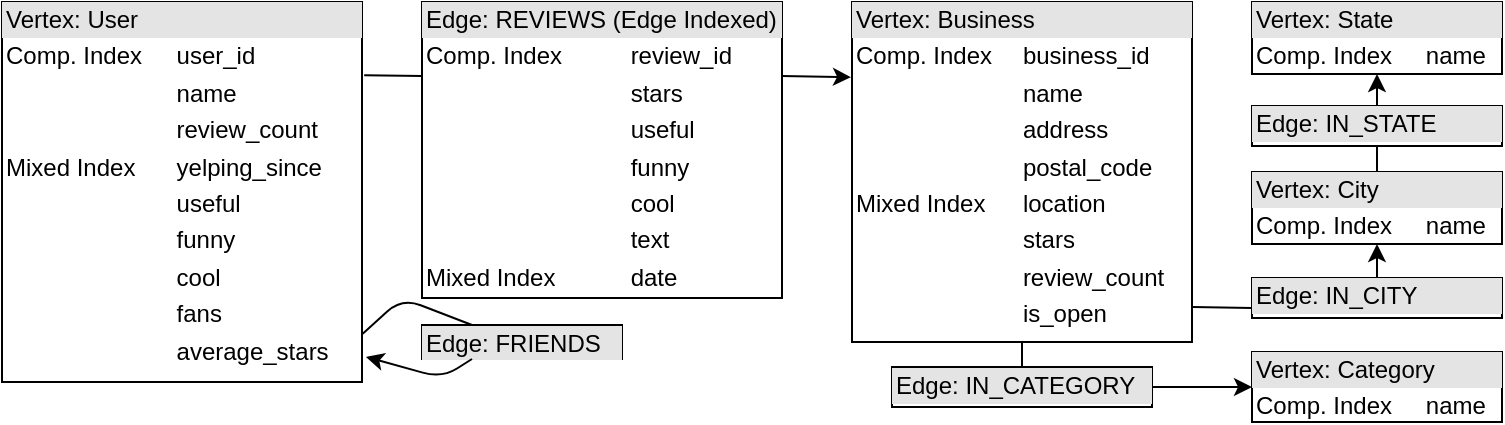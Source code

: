 <mxfile version="12.2.3" type="device" pages="1"><diagram id="NwQjBXzm_egFfH6iz95A" name="Page-1"><mxGraphModel dx="1173" dy="638" grid="1" gridSize="10" guides="1" tooltips="1" connect="1" arrows="1" fold="1" page="1" pageScale="1" pageWidth="850" pageHeight="1100" math="0" shadow="0"><root><mxCell id="0"/><mxCell id="1" parent="0"/><mxCell id="M6VFCCf4fbQVGGwepapb-1" value="&lt;div style=&quot;box-sizing: border-box ; width: 100% ; background: #e4e4e4 ; padding: 2px&quot;&gt;Edge: REVIEWS (Edge Indexed)&lt;/div&gt;&lt;table style=&quot;width: 100% ; font-size: 1em&quot; cellpadding=&quot;2&quot; cellspacing=&quot;0&quot;&gt;&lt;tbody&gt;&lt;tr&gt;&lt;td&gt;Comp. Index&lt;/td&gt;&lt;td&gt;review_id&lt;/td&gt;&lt;/tr&gt;&lt;tr&gt;&lt;td&gt;&lt;br&gt;&lt;/td&gt;&lt;td&gt;stars&lt;/td&gt;&lt;/tr&gt;&lt;tr&gt;&lt;td&gt;&lt;br&gt;&lt;/td&gt;&lt;td&gt;useful&lt;/td&gt;&lt;/tr&gt;&lt;tr&gt;&lt;td&gt;&lt;br&gt;&lt;/td&gt;&lt;td&gt;funny&lt;/td&gt;&lt;/tr&gt;&lt;tr&gt;&lt;td&gt;&lt;br&gt;&lt;/td&gt;&lt;td&gt;cool&lt;/td&gt;&lt;/tr&gt;&lt;tr&gt;&lt;td&gt;&lt;br&gt;&lt;/td&gt;&lt;td&gt;text&lt;/td&gt;&lt;/tr&gt;&lt;tr&gt;&lt;td&gt;Mixed Index&lt;/td&gt;&lt;td&gt;date&lt;/td&gt;&lt;/tr&gt;&lt;/tbody&gt;&lt;/table&gt;" style="verticalAlign=top;align=left;overflow=fill;html=1;" parent="1" vertex="1"><mxGeometry x="240" y="22" width="180" height="148" as="geometry"/></mxCell><mxCell id="M6VFCCf4fbQVGGwepapb-2" value="&lt;div style=&quot;box-sizing: border-box ; width: 100% ; background: #e4e4e4 ; padding: 2px&quot;&gt;Vertex: Business&lt;/div&gt;&lt;table style=&quot;width: 100% ; font-size: 1em&quot; cellpadding=&quot;2&quot; cellspacing=&quot;0&quot;&gt;&lt;tbody&gt;&lt;tr&gt;&lt;td&gt;Comp. Index&lt;/td&gt;&lt;td&gt;business_id&lt;/td&gt;&lt;/tr&gt;&lt;tr&gt;&lt;td&gt;&lt;br&gt;&lt;/td&gt;&lt;td&gt;name&lt;/td&gt;&lt;/tr&gt;&lt;tr&gt;&lt;td&gt;&lt;br&gt;&lt;/td&gt;&lt;td&gt;address&lt;/td&gt;&lt;/tr&gt;&lt;tr&gt;&lt;td&gt;&lt;br&gt;&lt;/td&gt;&lt;td&gt;postal_code&lt;/td&gt;&lt;/tr&gt;&lt;tr&gt;&lt;td&gt;Mixed Index&lt;/td&gt;&lt;td&gt;location&lt;/td&gt;&lt;/tr&gt;&lt;tr&gt;&lt;td&gt;&lt;br&gt;&lt;/td&gt;&lt;td&gt;stars&lt;/td&gt;&lt;/tr&gt;&lt;tr&gt;&lt;td&gt;&lt;br&gt;&lt;/td&gt;&lt;td&gt;review_count&lt;/td&gt;&lt;/tr&gt;&lt;tr&gt;&lt;td&gt;&lt;br&gt;&lt;/td&gt;&lt;td&gt;is_open&lt;/td&gt;&lt;/tr&gt;&lt;/tbody&gt;&lt;/table&gt;" style="verticalAlign=top;align=left;overflow=fill;html=1;" parent="1" vertex="1"><mxGeometry x="455" y="22" width="170" height="170" as="geometry"/></mxCell><mxCell id="M6VFCCf4fbQVGGwepapb-3" value="&lt;div style=&quot;box-sizing: border-box ; width: 100% ; background: #e4e4e4 ; padding: 2px&quot;&gt;Vertex: Category&lt;/div&gt;&lt;table style=&quot;width: 100% ; font-size: 1em&quot; cellpadding=&quot;2&quot; cellspacing=&quot;0&quot;&gt;&lt;tbody&gt;&lt;tr&gt;&lt;td&gt;Comp. Index&lt;/td&gt;&lt;td&gt;name&lt;/td&gt;&lt;/tr&gt;&lt;/tbody&gt;&lt;/table&gt;" style="verticalAlign=top;align=left;overflow=fill;html=1;" parent="1" vertex="1"><mxGeometry x="655" y="197" width="125" height="35" as="geometry"/></mxCell><mxCell id="M6VFCCf4fbQVGGwepapb-4" value="&lt;div style=&quot;box-sizing: border-box ; width: 100% ; background: #e4e4e4 ; padding: 2px&quot;&gt;Edge: FRIENDS&lt;/div&gt;&lt;table style=&quot;width: 100% ; font-size: 1em&quot; cellpadding=&quot;2&quot; cellspacing=&quot;0&quot;&gt;&lt;tbody&gt;&lt;/tbody&gt;&lt;/table&gt;" style="verticalAlign=top;align=left;overflow=fill;html=1;" parent="1" vertex="1"><mxGeometry x="240" y="183.5" width="100" height="17" as="geometry"/></mxCell><mxCell id="M6VFCCf4fbQVGGwepapb-5" value="&lt;div style=&quot;box-sizing: border-box ; width: 100% ; background: #e4e4e4 ; padding: 2px&quot;&gt;Vertex: User&lt;/div&gt;&lt;table style=&quot;width: 100% ; font-size: 1em&quot; cellpadding=&quot;2&quot; cellspacing=&quot;0&quot;&gt;&lt;tbody&gt;&lt;tr&gt;&lt;td&gt;Comp. Index&lt;/td&gt;&lt;td&gt;user_id&lt;/td&gt;&lt;/tr&gt;&lt;tr&gt;&lt;td&gt;&lt;br&gt;&lt;/td&gt;&lt;td&gt;name&lt;/td&gt;&lt;/tr&gt;&lt;tr&gt;&lt;td&gt;&lt;/td&gt;&lt;td&gt;review_count&lt;br&gt;&lt;/td&gt;&lt;/tr&gt;&lt;tr&gt;&lt;td&gt;Mixed Index&lt;/td&gt;&lt;td&gt;yelping_since&lt;/td&gt;&lt;/tr&gt;&lt;tr&gt;&lt;td&gt;&lt;br&gt;&lt;/td&gt;&lt;td&gt;useful&lt;/td&gt;&lt;/tr&gt;&lt;tr&gt;&lt;td&gt;&lt;br&gt;&lt;/td&gt;&lt;td&gt;funny&lt;/td&gt;&lt;/tr&gt;&lt;tr&gt;&lt;td&gt;&lt;br&gt;&lt;/td&gt;&lt;td&gt;cool&lt;/td&gt;&lt;/tr&gt;&lt;tr&gt;&lt;td&gt;&lt;br&gt;&lt;/td&gt;&lt;td&gt;fans&lt;/td&gt;&lt;/tr&gt;&lt;tr&gt;&lt;td&gt;&lt;br&gt;&lt;/td&gt;&lt;td&gt;average_stars&lt;/td&gt;&lt;/tr&gt;&lt;/tbody&gt;&lt;/table&gt;" style="verticalAlign=top;align=left;overflow=fill;html=1;" parent="1" vertex="1"><mxGeometry x="30" y="22" width="180" height="190" as="geometry"/></mxCell><mxCell id="M6VFCCf4fbQVGGwepapb-6" value="&lt;div style=&quot;box-sizing: border-box ; width: 100% ; background: #e4e4e4 ; padding: 2px&quot;&gt;Vertex: City&lt;/div&gt;&lt;table style=&quot;width: 100% ; font-size: 1em&quot; cellpadding=&quot;2&quot; cellspacing=&quot;0&quot;&gt;&lt;tbody&gt;&lt;tr&gt;&lt;td&gt;Comp. Index&lt;/td&gt;&lt;td&gt;name&lt;/td&gt;&lt;/tr&gt;&lt;tr&gt;&lt;td&gt;&lt;/td&gt;&lt;td&gt;&lt;br&gt;&lt;/td&gt;&lt;/tr&gt;&lt;/tbody&gt;&lt;/table&gt;" style="verticalAlign=top;align=left;overflow=fill;html=1;" parent="1" vertex="1"><mxGeometry x="655" y="107" width="125" height="36" as="geometry"/></mxCell><mxCell id="M6VFCCf4fbQVGGwepapb-7" value="&lt;div style=&quot;box-sizing: border-box ; width: 100% ; background: #e4e4e4 ; padding: 2px&quot;&gt;Edge: IN_CATEGORY&lt;/div&gt;&lt;table style=&quot;width: 100% ; font-size: 1em&quot; cellpadding=&quot;2&quot; cellspacing=&quot;0&quot;&gt;&lt;tbody&gt;&lt;/tbody&gt;&lt;/table&gt;" style="verticalAlign=top;align=left;overflow=fill;html=1;" parent="1" vertex="1"><mxGeometry x="475" y="204.5" width="130" height="20" as="geometry"/></mxCell><mxCell id="M6VFCCf4fbQVGGwepapb-26" value="&lt;div style=&quot;box-sizing: border-box ; width: 100% ; background: #e4e4e4 ; padding: 2px&quot;&gt;Vertex: State&lt;/div&gt;&lt;table style=&quot;width: 100% ; font-size: 1em&quot; cellpadding=&quot;2&quot; cellspacing=&quot;0&quot;&gt;&lt;tbody&gt;&lt;tr&gt;&lt;td&gt;Comp. Index&lt;/td&gt;&lt;td&gt;name&lt;/td&gt;&lt;/tr&gt;&lt;tr&gt;&lt;td&gt;&lt;/td&gt;&lt;td&gt;&lt;br&gt;&lt;/td&gt;&lt;/tr&gt;&lt;/tbody&gt;&lt;/table&gt;" style="verticalAlign=top;align=left;overflow=fill;html=1;" parent="1" vertex="1"><mxGeometry x="655" y="22" width="125" height="36" as="geometry"/></mxCell><mxCell id="M6VFCCf4fbQVGGwepapb-27" value="" style="endArrow=classic;html=1;entryX=-0.003;entryY=0.221;entryDx=0;entryDy=0;exitX=1;exitY=0.25;exitDx=0;exitDy=0;entryPerimeter=0;" parent="1" source="M6VFCCf4fbQVGGwepapb-1" target="M6VFCCf4fbQVGGwepapb-2" edge="1"><mxGeometry width="50" height="50" relative="1" as="geometry"><mxPoint x="370" y="562" as="sourcePoint"/><mxPoint x="420" y="512" as="targetPoint"/></mxGeometry></mxCell><mxCell id="M6VFCCf4fbQVGGwepapb-28" value="" style="endArrow=none;html=1;exitX=0;exitY=0.25;exitDx=0;exitDy=0;entryX=1.006;entryY=0.193;entryDx=0;entryDy=0;entryPerimeter=0;" parent="1" source="M6VFCCf4fbQVGGwepapb-1" target="M6VFCCf4fbQVGGwepapb-5" edge="1"><mxGeometry width="50" height="50" relative="1" as="geometry"><mxPoint x="230" y="97" as="sourcePoint"/><mxPoint x="210" y="97" as="targetPoint"/></mxGeometry></mxCell><mxCell id="M6VFCCf4fbQVGGwepapb-32" value="" style="endArrow=classic;html=1;exitX=0.25;exitY=1;exitDx=0;exitDy=0;entryX=1.011;entryY=0.934;entryDx=0;entryDy=0;entryPerimeter=0;" parent="1" source="M6VFCCf4fbQVGGwepapb-4" target="M6VFCCf4fbQVGGwepapb-5" edge="1"><mxGeometry width="50" height="50" relative="1" as="geometry"><mxPoint x="240" y="542" as="sourcePoint"/><mxPoint x="290" y="492" as="targetPoint"/><Array as="points"><mxPoint x="250" y="210"/></Array></mxGeometry></mxCell><mxCell id="M6VFCCf4fbQVGGwepapb-34" value="" style="endArrow=none;html=1;entryX=1.002;entryY=0.873;entryDx=0;entryDy=0;exitX=0.25;exitY=0;exitDx=0;exitDy=0;entryPerimeter=0;" parent="1" source="M6VFCCf4fbQVGGwepapb-4" target="M6VFCCf4fbQVGGwepapb-5" edge="1"><mxGeometry width="50" height="50" relative="1" as="geometry"><mxPoint x="240" y="552" as="sourcePoint"/><mxPoint x="290" y="502" as="targetPoint"/><Array as="points"><mxPoint x="230" y="170"/></Array></mxGeometry></mxCell><mxCell id="M6VFCCf4fbQVGGwepapb-36" value="&lt;div style=&quot;box-sizing: border-box ; width: 100% ; background: #e4e4e4 ; padding: 2px&quot;&gt;Edge: IN_CITY&lt;/div&gt;&lt;table style=&quot;width: 100% ; font-size: 1em&quot; cellpadding=&quot;2&quot; cellspacing=&quot;0&quot;&gt;&lt;tbody&gt;&lt;/tbody&gt;&lt;/table&gt;" style="verticalAlign=top;align=left;overflow=fill;html=1;" parent="1" vertex="1"><mxGeometry x="655" y="160" width="125" height="20" as="geometry"/></mxCell><mxCell id="M6VFCCf4fbQVGGwepapb-38" value="&lt;div style=&quot;box-sizing: border-box ; width: 100% ; background: #e4e4e4 ; padding: 2px&quot;&gt;Edge: IN_STATE&lt;/div&gt;&lt;table style=&quot;width: 100% ; font-size: 1em&quot; cellpadding=&quot;2&quot; cellspacing=&quot;0&quot;&gt;&lt;tbody&gt;&lt;/tbody&gt;&lt;/table&gt;" style="verticalAlign=top;align=left;overflow=fill;html=1;" parent="1" vertex="1"><mxGeometry x="655" y="74" width="125" height="20" as="geometry"/></mxCell><mxCell id="M6VFCCf4fbQVGGwepapb-42" value="" style="endArrow=none;html=1;entryX=1.002;entryY=0.897;entryDx=0;entryDy=0;exitX=0;exitY=0.75;exitDx=0;exitDy=0;entryPerimeter=0;" parent="1" source="M6VFCCf4fbQVGGwepapb-36" target="M6VFCCf4fbQVGGwepapb-2" edge="1"><mxGeometry width="50" height="50" relative="1" as="geometry"><mxPoint x="370" y="552" as="sourcePoint"/><mxPoint x="420" y="502" as="targetPoint"/></mxGeometry></mxCell><mxCell id="M6VFCCf4fbQVGGwepapb-43" value="" style="endArrow=classic;html=1;entryX=0.5;entryY=1;entryDx=0;entryDy=0;exitX=0.5;exitY=0;exitDx=0;exitDy=0;" parent="1" source="M6VFCCf4fbQVGGwepapb-36" target="M6VFCCf4fbQVGGwepapb-6" edge="1"><mxGeometry width="50" height="50" relative="1" as="geometry"><mxPoint x="370" y="552" as="sourcePoint"/><mxPoint x="420" y="502" as="targetPoint"/></mxGeometry></mxCell><mxCell id="M6VFCCf4fbQVGGwepapb-44" value="" style="endArrow=none;html=1;entryX=0.5;entryY=1;entryDx=0;entryDy=0;exitX=0.5;exitY=0;exitDx=0;exitDy=0;" parent="1" source="M6VFCCf4fbQVGGwepapb-6" target="M6VFCCf4fbQVGGwepapb-38" edge="1"><mxGeometry width="50" height="50" relative="1" as="geometry"><mxPoint x="370" y="552" as="sourcePoint"/><mxPoint x="420" y="502" as="targetPoint"/></mxGeometry></mxCell><mxCell id="M6VFCCf4fbQVGGwepapb-45" value="" style="endArrow=classic;html=1;entryX=0.5;entryY=1;entryDx=0;entryDy=0;exitX=0.5;exitY=0;exitDx=0;exitDy=0;" parent="1" source="M6VFCCf4fbQVGGwepapb-38" target="M6VFCCf4fbQVGGwepapb-26" edge="1"><mxGeometry width="50" height="50" relative="1" as="geometry"><mxPoint x="370" y="552" as="sourcePoint"/><mxPoint x="420" y="502" as="targetPoint"/></mxGeometry></mxCell><mxCell id="M6VFCCf4fbQVGGwepapb-46" value="" style="endArrow=none;html=1;exitX=0.5;exitY=0;exitDx=0;exitDy=0;entryX=0.5;entryY=1;entryDx=0;entryDy=0;" parent="1" source="M6VFCCf4fbQVGGwepapb-7" edge="1" target="M6VFCCf4fbQVGGwepapb-2"><mxGeometry width="50" height="50" relative="1" as="geometry"><mxPoint x="370" y="552" as="sourcePoint"/><mxPoint x="570" y="40" as="targetPoint"/></mxGeometry></mxCell><mxCell id="M6VFCCf4fbQVGGwepapb-47" value="" style="endArrow=classic;html=1;exitX=1;exitY=0.5;exitDx=0;exitDy=0;exitPerimeter=0;entryX=0;entryY=0.5;entryDx=0;entryDy=0;" parent="1" source="M6VFCCf4fbQVGGwepapb-7" edge="1" target="M6VFCCf4fbQVGGwepapb-3"><mxGeometry width="50" height="50" relative="1" as="geometry"><mxPoint x="370" y="552" as="sourcePoint"/><mxPoint x="590" y="240" as="targetPoint"/><Array as="points"/></mxGeometry></mxCell></root></mxGraphModel></diagram></mxfile>